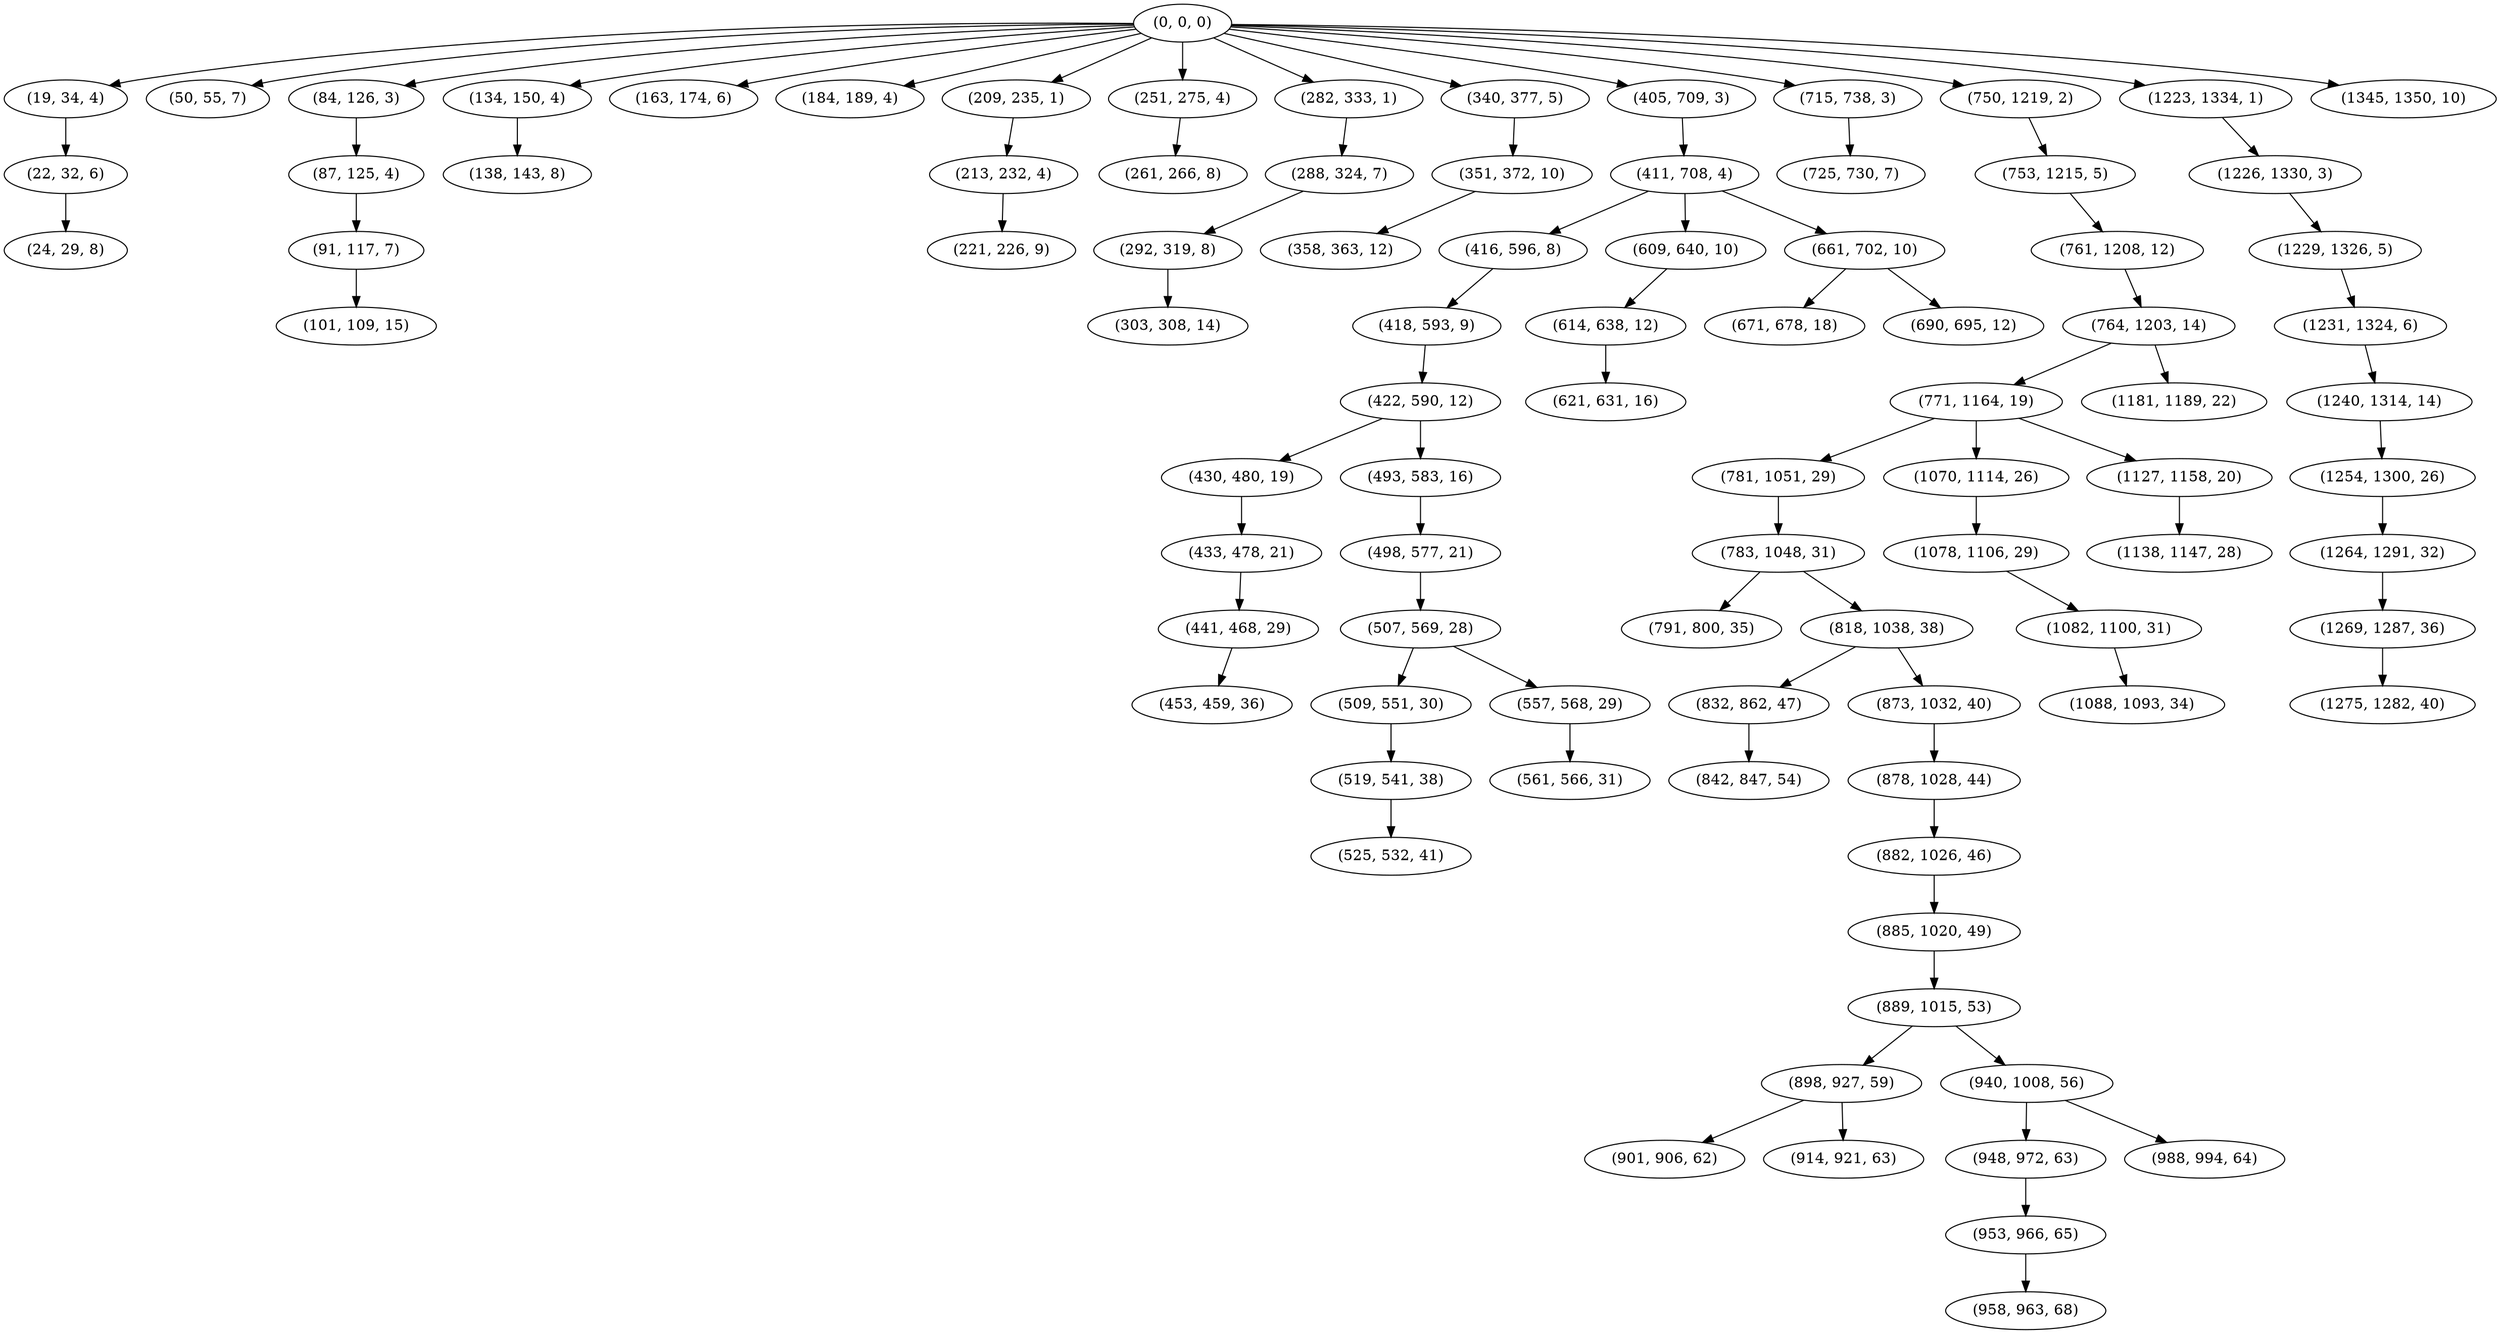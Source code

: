 digraph tree {
    "(0, 0, 0)";
    "(19, 34, 4)";
    "(22, 32, 6)";
    "(24, 29, 8)";
    "(50, 55, 7)";
    "(84, 126, 3)";
    "(87, 125, 4)";
    "(91, 117, 7)";
    "(101, 109, 15)";
    "(134, 150, 4)";
    "(138, 143, 8)";
    "(163, 174, 6)";
    "(184, 189, 4)";
    "(209, 235, 1)";
    "(213, 232, 4)";
    "(221, 226, 9)";
    "(251, 275, 4)";
    "(261, 266, 8)";
    "(282, 333, 1)";
    "(288, 324, 7)";
    "(292, 319, 8)";
    "(303, 308, 14)";
    "(340, 377, 5)";
    "(351, 372, 10)";
    "(358, 363, 12)";
    "(405, 709, 3)";
    "(411, 708, 4)";
    "(416, 596, 8)";
    "(418, 593, 9)";
    "(422, 590, 12)";
    "(430, 480, 19)";
    "(433, 478, 21)";
    "(441, 468, 29)";
    "(453, 459, 36)";
    "(493, 583, 16)";
    "(498, 577, 21)";
    "(507, 569, 28)";
    "(509, 551, 30)";
    "(519, 541, 38)";
    "(525, 532, 41)";
    "(557, 568, 29)";
    "(561, 566, 31)";
    "(609, 640, 10)";
    "(614, 638, 12)";
    "(621, 631, 16)";
    "(661, 702, 10)";
    "(671, 678, 18)";
    "(690, 695, 12)";
    "(715, 738, 3)";
    "(725, 730, 7)";
    "(750, 1219, 2)";
    "(753, 1215, 5)";
    "(761, 1208, 12)";
    "(764, 1203, 14)";
    "(771, 1164, 19)";
    "(781, 1051, 29)";
    "(783, 1048, 31)";
    "(791, 800, 35)";
    "(818, 1038, 38)";
    "(832, 862, 47)";
    "(842, 847, 54)";
    "(873, 1032, 40)";
    "(878, 1028, 44)";
    "(882, 1026, 46)";
    "(885, 1020, 49)";
    "(889, 1015, 53)";
    "(898, 927, 59)";
    "(901, 906, 62)";
    "(914, 921, 63)";
    "(940, 1008, 56)";
    "(948, 972, 63)";
    "(953, 966, 65)";
    "(958, 963, 68)";
    "(988, 994, 64)";
    "(1070, 1114, 26)";
    "(1078, 1106, 29)";
    "(1082, 1100, 31)";
    "(1088, 1093, 34)";
    "(1127, 1158, 20)";
    "(1138, 1147, 28)";
    "(1181, 1189, 22)";
    "(1223, 1334, 1)";
    "(1226, 1330, 3)";
    "(1229, 1326, 5)";
    "(1231, 1324, 6)";
    "(1240, 1314, 14)";
    "(1254, 1300, 26)";
    "(1264, 1291, 32)";
    "(1269, 1287, 36)";
    "(1275, 1282, 40)";
    "(1345, 1350, 10)";
    "(0, 0, 0)" -> "(19, 34, 4)";
    "(0, 0, 0)" -> "(50, 55, 7)";
    "(0, 0, 0)" -> "(84, 126, 3)";
    "(0, 0, 0)" -> "(134, 150, 4)";
    "(0, 0, 0)" -> "(163, 174, 6)";
    "(0, 0, 0)" -> "(184, 189, 4)";
    "(0, 0, 0)" -> "(209, 235, 1)";
    "(0, 0, 0)" -> "(251, 275, 4)";
    "(0, 0, 0)" -> "(282, 333, 1)";
    "(0, 0, 0)" -> "(340, 377, 5)";
    "(0, 0, 0)" -> "(405, 709, 3)";
    "(0, 0, 0)" -> "(715, 738, 3)";
    "(0, 0, 0)" -> "(750, 1219, 2)";
    "(0, 0, 0)" -> "(1223, 1334, 1)";
    "(0, 0, 0)" -> "(1345, 1350, 10)";
    "(19, 34, 4)" -> "(22, 32, 6)";
    "(22, 32, 6)" -> "(24, 29, 8)";
    "(84, 126, 3)" -> "(87, 125, 4)";
    "(87, 125, 4)" -> "(91, 117, 7)";
    "(91, 117, 7)" -> "(101, 109, 15)";
    "(134, 150, 4)" -> "(138, 143, 8)";
    "(209, 235, 1)" -> "(213, 232, 4)";
    "(213, 232, 4)" -> "(221, 226, 9)";
    "(251, 275, 4)" -> "(261, 266, 8)";
    "(282, 333, 1)" -> "(288, 324, 7)";
    "(288, 324, 7)" -> "(292, 319, 8)";
    "(292, 319, 8)" -> "(303, 308, 14)";
    "(340, 377, 5)" -> "(351, 372, 10)";
    "(351, 372, 10)" -> "(358, 363, 12)";
    "(405, 709, 3)" -> "(411, 708, 4)";
    "(411, 708, 4)" -> "(416, 596, 8)";
    "(411, 708, 4)" -> "(609, 640, 10)";
    "(411, 708, 4)" -> "(661, 702, 10)";
    "(416, 596, 8)" -> "(418, 593, 9)";
    "(418, 593, 9)" -> "(422, 590, 12)";
    "(422, 590, 12)" -> "(430, 480, 19)";
    "(422, 590, 12)" -> "(493, 583, 16)";
    "(430, 480, 19)" -> "(433, 478, 21)";
    "(433, 478, 21)" -> "(441, 468, 29)";
    "(441, 468, 29)" -> "(453, 459, 36)";
    "(493, 583, 16)" -> "(498, 577, 21)";
    "(498, 577, 21)" -> "(507, 569, 28)";
    "(507, 569, 28)" -> "(509, 551, 30)";
    "(507, 569, 28)" -> "(557, 568, 29)";
    "(509, 551, 30)" -> "(519, 541, 38)";
    "(519, 541, 38)" -> "(525, 532, 41)";
    "(557, 568, 29)" -> "(561, 566, 31)";
    "(609, 640, 10)" -> "(614, 638, 12)";
    "(614, 638, 12)" -> "(621, 631, 16)";
    "(661, 702, 10)" -> "(671, 678, 18)";
    "(661, 702, 10)" -> "(690, 695, 12)";
    "(715, 738, 3)" -> "(725, 730, 7)";
    "(750, 1219, 2)" -> "(753, 1215, 5)";
    "(753, 1215, 5)" -> "(761, 1208, 12)";
    "(761, 1208, 12)" -> "(764, 1203, 14)";
    "(764, 1203, 14)" -> "(771, 1164, 19)";
    "(764, 1203, 14)" -> "(1181, 1189, 22)";
    "(771, 1164, 19)" -> "(781, 1051, 29)";
    "(771, 1164, 19)" -> "(1070, 1114, 26)";
    "(771, 1164, 19)" -> "(1127, 1158, 20)";
    "(781, 1051, 29)" -> "(783, 1048, 31)";
    "(783, 1048, 31)" -> "(791, 800, 35)";
    "(783, 1048, 31)" -> "(818, 1038, 38)";
    "(818, 1038, 38)" -> "(832, 862, 47)";
    "(818, 1038, 38)" -> "(873, 1032, 40)";
    "(832, 862, 47)" -> "(842, 847, 54)";
    "(873, 1032, 40)" -> "(878, 1028, 44)";
    "(878, 1028, 44)" -> "(882, 1026, 46)";
    "(882, 1026, 46)" -> "(885, 1020, 49)";
    "(885, 1020, 49)" -> "(889, 1015, 53)";
    "(889, 1015, 53)" -> "(898, 927, 59)";
    "(889, 1015, 53)" -> "(940, 1008, 56)";
    "(898, 927, 59)" -> "(901, 906, 62)";
    "(898, 927, 59)" -> "(914, 921, 63)";
    "(940, 1008, 56)" -> "(948, 972, 63)";
    "(940, 1008, 56)" -> "(988, 994, 64)";
    "(948, 972, 63)" -> "(953, 966, 65)";
    "(953, 966, 65)" -> "(958, 963, 68)";
    "(1070, 1114, 26)" -> "(1078, 1106, 29)";
    "(1078, 1106, 29)" -> "(1082, 1100, 31)";
    "(1082, 1100, 31)" -> "(1088, 1093, 34)";
    "(1127, 1158, 20)" -> "(1138, 1147, 28)";
    "(1223, 1334, 1)" -> "(1226, 1330, 3)";
    "(1226, 1330, 3)" -> "(1229, 1326, 5)";
    "(1229, 1326, 5)" -> "(1231, 1324, 6)";
    "(1231, 1324, 6)" -> "(1240, 1314, 14)";
    "(1240, 1314, 14)" -> "(1254, 1300, 26)";
    "(1254, 1300, 26)" -> "(1264, 1291, 32)";
    "(1264, 1291, 32)" -> "(1269, 1287, 36)";
    "(1269, 1287, 36)" -> "(1275, 1282, 40)";
}
